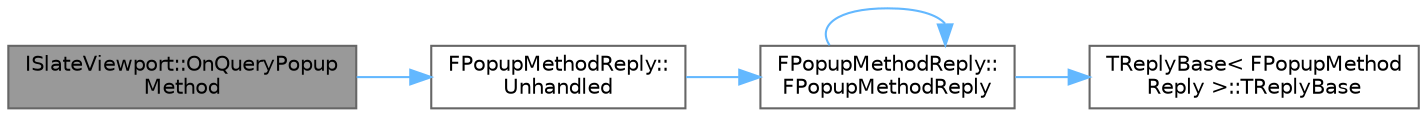 digraph "ISlateViewport::OnQueryPopupMethod"
{
 // INTERACTIVE_SVG=YES
 // LATEX_PDF_SIZE
  bgcolor="transparent";
  edge [fontname=Helvetica,fontsize=10,labelfontname=Helvetica,labelfontsize=10];
  node [fontname=Helvetica,fontsize=10,shape=box,height=0.2,width=0.4];
  rankdir="LR";
  Node1 [id="Node000001",label="ISlateViewport::OnQueryPopup\lMethod",height=0.2,width=0.4,color="gray40", fillcolor="grey60", style="filled", fontcolor="black",tooltip="Called to figure out whether we can make new windows for popups within this viewport."];
  Node1 -> Node2 [id="edge1_Node000001_Node000002",color="steelblue1",style="solid",tooltip=" "];
  Node2 [id="Node000002",label="FPopupMethodReply::\lUnhandled",height=0.2,width=0.4,color="grey40", fillcolor="white", style="filled",URL="$d3/d3c/classFPopupMethodReply.html#afa1595cfb60f3ef12c27195b07cb2b38",tooltip="Create a reply that signals not having an opinion about the popup method."];
  Node2 -> Node3 [id="edge2_Node000002_Node000003",color="steelblue1",style="solid",tooltip=" "];
  Node3 [id="Node000003",label="FPopupMethodReply::\lFPopupMethodReply",height=0.2,width=0.4,color="grey40", fillcolor="white", style="filled",URL="$d3/d3c/classFPopupMethodReply.html#acd66c36bce4e9bd2f882ae43c7981adb",tooltip=" "];
  Node3 -> Node3 [id="edge3_Node000003_Node000003",color="steelblue1",style="solid",tooltip=" "];
  Node3 -> Node4 [id="edge4_Node000003_Node000004",color="steelblue1",style="solid",tooltip=" "];
  Node4 [id="Node000004",label="TReplyBase\< FPopupMethod\lReply \>::TReplyBase",height=0.2,width=0.4,color="grey40", fillcolor="white", style="filled",URL="$d9/dab/classTReplyBase.html#a1e9ad2234a336e01bf672bdb3ac91423",tooltip=" "];
}
